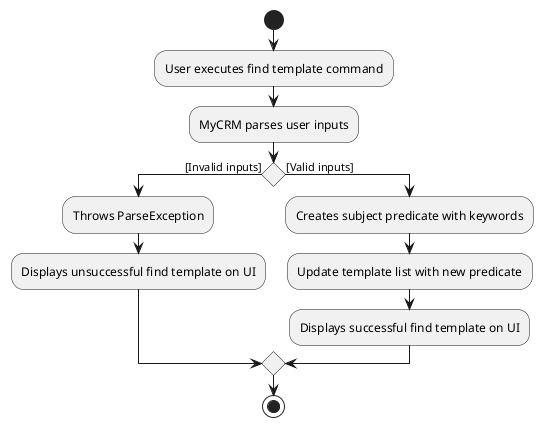 @startuml
start
:User executes find template command;
:MyCRM parses user inputs;
if () then ([Invalid inputs])
    :Throws ParseException;
    :Displays unsuccessful find template on UI;
else ([Valid inputs])
    :Creates subject predicate with keywords;
    :Update template list with new predicate;
    :Displays successful find template on UI;
endif
stop
@enduml
